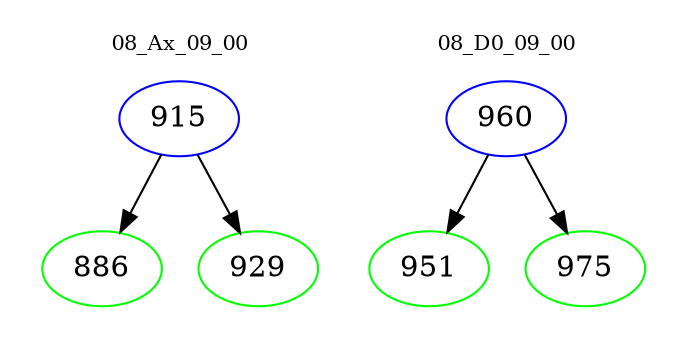digraph{
subgraph cluster_0 {
color = white
label = "08_Ax_09_00";
fontsize=10;
T0_915 [label="915", color="blue"]
T0_915 -> T0_886 [color="black"]
T0_886 [label="886", color="green"]
T0_915 -> T0_929 [color="black"]
T0_929 [label="929", color="green"]
}
subgraph cluster_1 {
color = white
label = "08_D0_09_00";
fontsize=10;
T1_960 [label="960", color="blue"]
T1_960 -> T1_951 [color="black"]
T1_951 [label="951", color="green"]
T1_960 -> T1_975 [color="black"]
T1_975 [label="975", color="green"]
}
}
